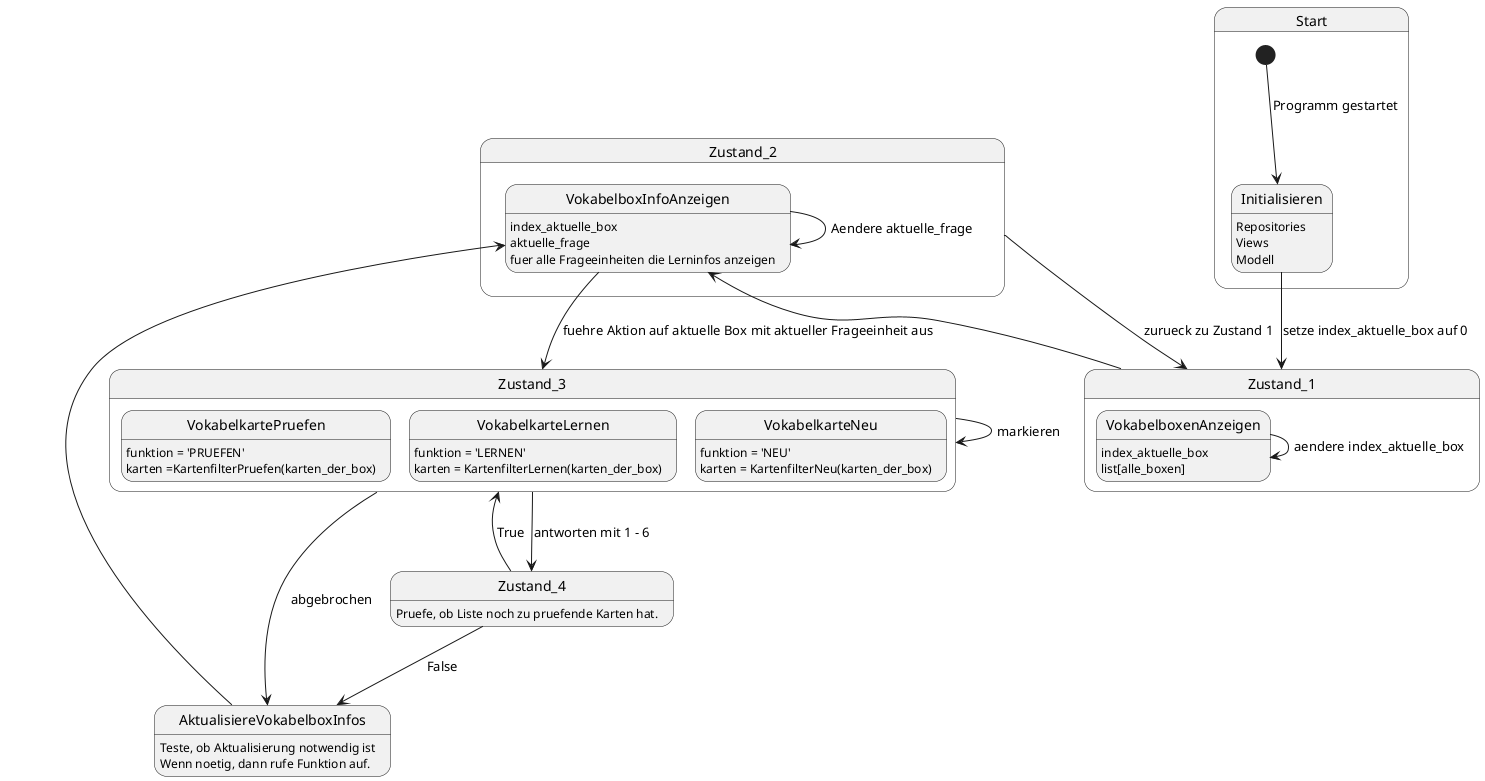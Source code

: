@startuml
state Start {
[*] --> Initialisieren : Programm gestartet
    Initialisieren : Repositories
    Initialisieren : Views
    Initialisieren : Modell
}

Initialisieren --> Zustand_1 : setze index_aktuelle_box auf 0
state Zustand_1 {
    VokabelboxenAnzeigen : index_aktuelle_box
    VokabelboxenAnzeigen : list[alle_boxen]
    VokabelboxenAnzeigen --> VokabelboxenAnzeigen : aendere index_aktuelle_box
}

Zustand_2 --> Zustand_1 : zurueck zu Zustand 1
state Zustand_2 {
    Zustand_1 --> VokabelboxInfoAnzeigen
    VokabelboxInfoAnzeigen --> VokabelboxInfoAnzeigen : Aendere aktuelle_frage
    VokabelboxInfoAnzeigen : index_aktuelle_box
    VokabelboxInfoAnzeigen : aktuelle_frage
    VokabelboxInfoAnzeigen : fuer alle Frageeinheiten die Lerninfos anzeigen
}
AktualisiereVokabelboxInfos --> VokabelboxInfoAnzeigen
AktualisiereVokabelboxInfos: Teste, ob Aktualisierung notwendig ist
AktualisiereVokabelboxInfos: Wenn noetig, dann rufe Funktion auf.

VokabelboxInfoAnzeigen --> Zustand_3 : fuehre Aktion auf aktuelle Box mit aktueller Frageeinheit aus
Zustand_3 --> AktualisiereVokabelboxInfos : abgebrochen
state Zustand_3 {
    Zustand_3 --> Zustand_3 : markieren
    VokabelkartePruefen: funktion = 'PRUEFEN'
    VokabelkartePruefen: karten =KartenfilterPruefen(karten_der_box)
    VokabelkarteLernen: funktion = 'LERNEN'
    VokabelkarteLernen: karten = KartenfilterLernen(karten_der_box)
    VokabelkarteNeu: funktion = 'NEU'
    VokabelkarteNeu: karten = KartenfilterNeu(karten_der_box)
}

    Zustand_3 --> Zustand_4 : antworten mit 1 - 6
    Zustand_4 --> Zustand_3 : True
    Zustand_4 --> AktualisiereVokabelboxInfos : False
state Zustand_4: Pruefe, ob Liste noch zu pruefende Karten hat.


@enduml